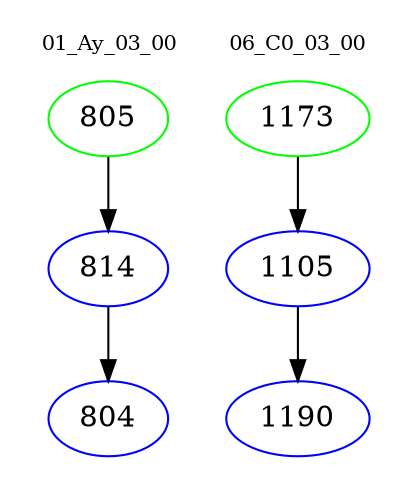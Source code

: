 digraph{
subgraph cluster_0 {
color = white
label = "01_Ay_03_00";
fontsize=10;
T0_805 [label="805", color="green"]
T0_805 -> T0_814 [color="black"]
T0_814 [label="814", color="blue"]
T0_814 -> T0_804 [color="black"]
T0_804 [label="804", color="blue"]
}
subgraph cluster_1 {
color = white
label = "06_C0_03_00";
fontsize=10;
T1_1173 [label="1173", color="green"]
T1_1173 -> T1_1105 [color="black"]
T1_1105 [label="1105", color="blue"]
T1_1105 -> T1_1190 [color="black"]
T1_1190 [label="1190", color="blue"]
}
}
